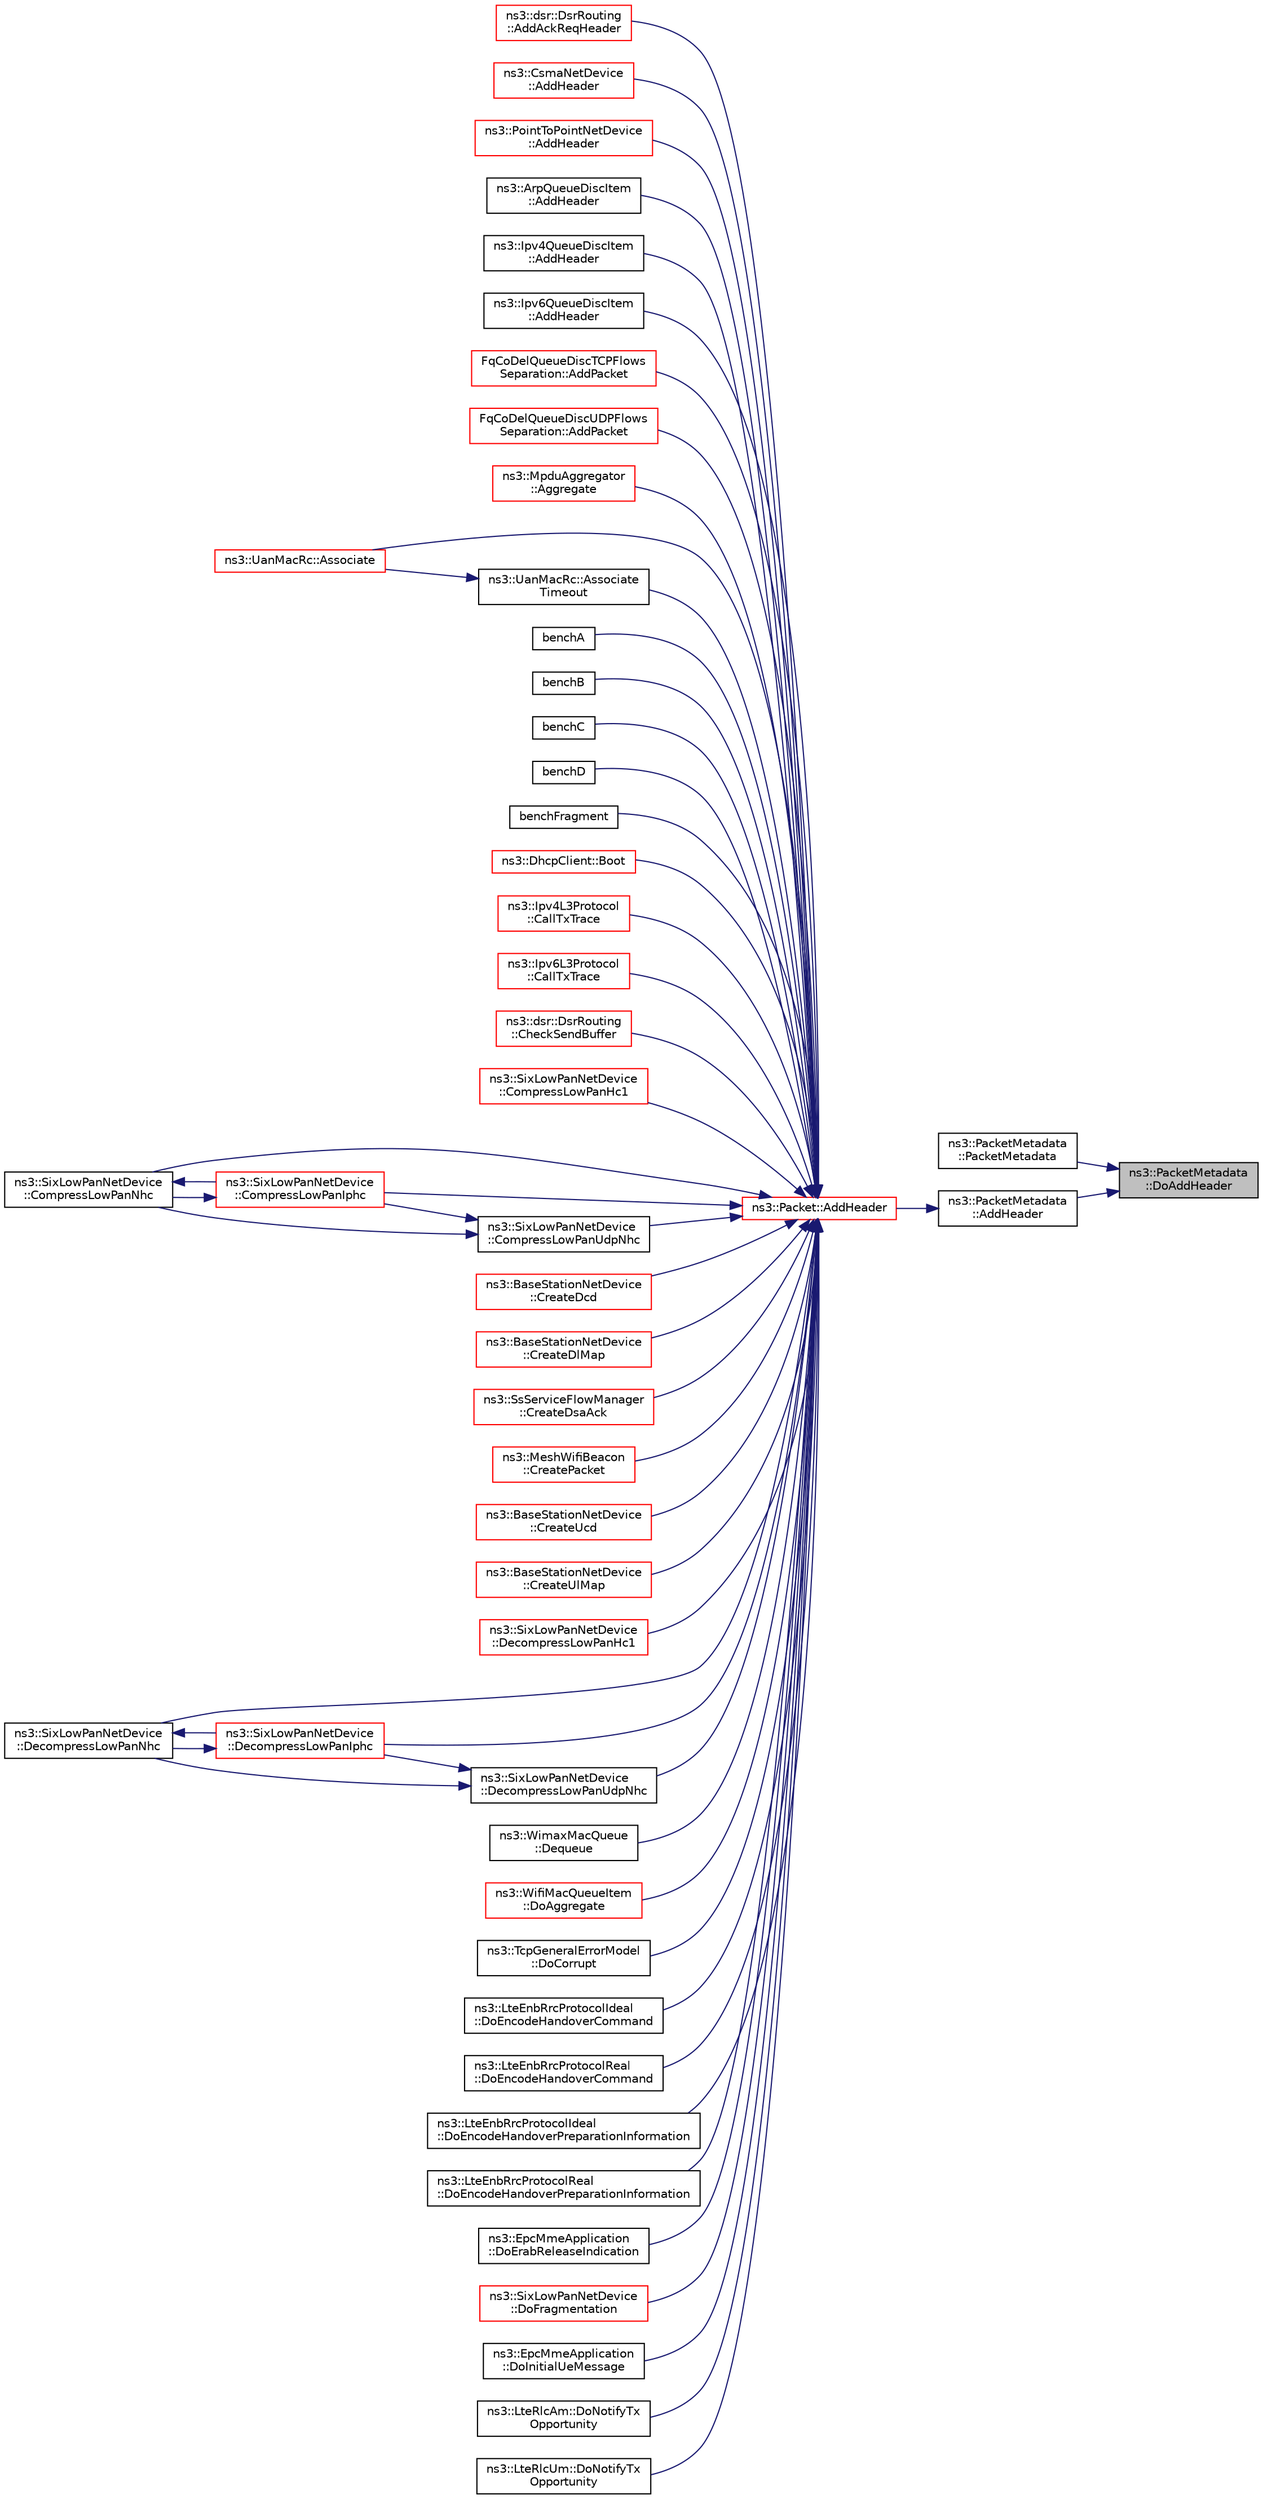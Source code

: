 digraph "ns3::PacketMetadata::DoAddHeader"
{
 // LATEX_PDF_SIZE
  edge [fontname="Helvetica",fontsize="10",labelfontname="Helvetica",labelfontsize="10"];
  node [fontname="Helvetica",fontsize="10",shape=record];
  rankdir="RL";
  Node1 [label="ns3::PacketMetadata\l::DoAddHeader",height=0.2,width=0.4,color="black", fillcolor="grey75", style="filled", fontcolor="black",tooltip="Add an header."];
  Node1 -> Node2 [dir="back",color="midnightblue",fontsize="10",style="solid",fontname="Helvetica"];
  Node2 [label="ns3::PacketMetadata\l::PacketMetadata",height=0.2,width=0.4,color="black", fillcolor="white", style="filled",URL="$classns3_1_1_packet_metadata.html#a3c1a7bc063be52d90c9bdf7dbbcfeff7",tooltip="Constructor."];
  Node1 -> Node3 [dir="back",color="midnightblue",fontsize="10",style="solid",fontname="Helvetica"];
  Node3 [label="ns3::PacketMetadata\l::AddHeader",height=0.2,width=0.4,color="black", fillcolor="white", style="filled",URL="$classns3_1_1_packet_metadata.html#abdce736c4c5f647242f0808c0d2f9249",tooltip="Add an header."];
  Node3 -> Node4 [dir="back",color="midnightblue",fontsize="10",style="solid",fontname="Helvetica"];
  Node4 [label="ns3::Packet::AddHeader",height=0.2,width=0.4,color="red", fillcolor="white", style="filled",URL="$classns3_1_1_packet.html#a465108c595a0bc592095cbcab1832ed8",tooltip="Add header to this packet."];
  Node4 -> Node5 [dir="back",color="midnightblue",fontsize="10",style="solid",fontname="Helvetica"];
  Node5 [label="ns3::dsr::DsrRouting\l::AddAckReqHeader",height=0.2,width=0.4,color="red", fillcolor="white", style="filled",URL="$classns3_1_1dsr_1_1_dsr_routing.html#a8ce910f1c56dc238ff98117c784c4541",tooltip="This function is called to add ack request header for network acknowledgement."];
  Node4 -> Node28 [dir="back",color="midnightblue",fontsize="10",style="solid",fontname="Helvetica"];
  Node28 [label="ns3::CsmaNetDevice\l::AddHeader",height=0.2,width=0.4,color="red", fillcolor="white", style="filled",URL="$classns3_1_1_csma_net_device.html#a736bf6ce5851ace677f8fc693a92855c",tooltip="Adds the necessary headers and trailers to a packet of data in order to respect the packet type."];
  Node4 -> Node31 [dir="back",color="midnightblue",fontsize="10",style="solid",fontname="Helvetica"];
  Node31 [label="ns3::PointToPointNetDevice\l::AddHeader",height=0.2,width=0.4,color="red", fillcolor="white", style="filled",URL="$classns3_1_1_point_to_point_net_device.html#a041de407f1f7fac39ba2c961f857fedb",tooltip="Adds the necessary headers and trailers to a packet of data in order to respect the protocol implemen..."];
  Node4 -> Node33 [dir="back",color="midnightblue",fontsize="10",style="solid",fontname="Helvetica"];
  Node33 [label="ns3::ArpQueueDiscItem\l::AddHeader",height=0.2,width=0.4,color="black", fillcolor="white", style="filled",URL="$classns3_1_1_arp_queue_disc_item.html#a7bf1c37bc6b9af40c9fe16bfb4a92fcc",tooltip="Add the header to the packet."];
  Node4 -> Node34 [dir="back",color="midnightblue",fontsize="10",style="solid",fontname="Helvetica"];
  Node34 [label="ns3::Ipv4QueueDiscItem\l::AddHeader",height=0.2,width=0.4,color="black", fillcolor="white", style="filled",URL="$classns3_1_1_ipv4_queue_disc_item.html#a935709924d746dddbdc4d82e7a4a751d",tooltip="Add the header to the packet."];
  Node4 -> Node35 [dir="back",color="midnightblue",fontsize="10",style="solid",fontname="Helvetica"];
  Node35 [label="ns3::Ipv6QueueDiscItem\l::AddHeader",height=0.2,width=0.4,color="black", fillcolor="white", style="filled",URL="$classns3_1_1_ipv6_queue_disc_item.html#a265d5b2e270107d4a243b0af10f01ac7",tooltip="Add the header to the packet."];
  Node4 -> Node36 [dir="back",color="midnightblue",fontsize="10",style="solid",fontname="Helvetica"];
  Node36 [label="FqCoDelQueueDiscTCPFlows\lSeparation::AddPacket",height=0.2,width=0.4,color="red", fillcolor="white", style="filled",URL="$class_fq_co_del_queue_disc_t_c_p_flows_separation.html#ae3d3e59d786d4cc53a9140ac1a870a4b",tooltip=" "];
  Node4 -> Node38 [dir="back",color="midnightblue",fontsize="10",style="solid",fontname="Helvetica"];
  Node38 [label="FqCoDelQueueDiscUDPFlows\lSeparation::AddPacket",height=0.2,width=0.4,color="red", fillcolor="white", style="filled",URL="$class_fq_co_del_queue_disc_u_d_p_flows_separation.html#a632c0fbc4d46616fedb0b9ab9f75e769",tooltip=" "];
  Node4 -> Node40 [dir="back",color="midnightblue",fontsize="10",style="solid",fontname="Helvetica"];
  Node40 [label="ns3::MpduAggregator\l::Aggregate",height=0.2,width=0.4,color="red", fillcolor="white", style="filled",URL="$classns3_1_1_mpdu_aggregator.html#a8e4e158ca23bbd3141f8c584dcb7a5dc",tooltip="Aggregate an MPDU to an A-MPDU."];
  Node4 -> Node74 [dir="back",color="midnightblue",fontsize="10",style="solid",fontname="Helvetica"];
  Node74 [label="ns3::UanMacRc::Associate",height=0.2,width=0.4,color="red", fillcolor="white", style="filled",URL="$classns3_1_1_uan_mac_rc.html#ad0c89fbba2f362b7915cd33809cbad14",tooltip="Associate with a gateway by sending the first GWPING."];
  Node4 -> Node76 [dir="back",color="midnightblue",fontsize="10",style="solid",fontname="Helvetica"];
  Node76 [label="ns3::UanMacRc::Associate\lTimeout",height=0.2,width=0.4,color="black", fillcolor="white", style="filled",URL="$classns3_1_1_uan_mac_rc.html#af23682ff6db736c6a2c9eceae8252cd2",tooltip="Periodically retry association."];
  Node76 -> Node74 [dir="back",color="midnightblue",fontsize="10",style="solid",fontname="Helvetica"];
  Node4 -> Node77 [dir="back",color="midnightblue",fontsize="10",style="solid",fontname="Helvetica"];
  Node77 [label="benchA",height=0.2,width=0.4,color="black", fillcolor="white", style="filled",URL="$bench-packets_8cc.html#a8dec890013c3163ad1ef5504b69c6649",tooltip=" "];
  Node4 -> Node78 [dir="back",color="midnightblue",fontsize="10",style="solid",fontname="Helvetica"];
  Node78 [label="benchB",height=0.2,width=0.4,color="black", fillcolor="white", style="filled",URL="$bench-packets_8cc.html#a23d31548f9c46cb96e61b348dd0866f4",tooltip=" "];
  Node4 -> Node79 [dir="back",color="midnightblue",fontsize="10",style="solid",fontname="Helvetica"];
  Node79 [label="benchC",height=0.2,width=0.4,color="black", fillcolor="white", style="filled",URL="$bench-packets_8cc.html#a5613722f6b404b5eab9952d35cb27aea",tooltip=" "];
  Node4 -> Node80 [dir="back",color="midnightblue",fontsize="10",style="solid",fontname="Helvetica"];
  Node80 [label="benchD",height=0.2,width=0.4,color="black", fillcolor="white", style="filled",URL="$bench-packets_8cc.html#a634d9ba79419175aa50058585770b0b6",tooltip=" "];
  Node4 -> Node81 [dir="back",color="midnightblue",fontsize="10",style="solid",fontname="Helvetica"];
  Node81 [label="benchFragment",height=0.2,width=0.4,color="black", fillcolor="white", style="filled",URL="$bench-packets_8cc.html#a6cabc7d91c4117351e595e4bb94b141d",tooltip=" "];
  Node4 -> Node82 [dir="back",color="midnightblue",fontsize="10",style="solid",fontname="Helvetica"];
  Node82 [label="ns3::DhcpClient::Boot",height=0.2,width=0.4,color="red", fillcolor="white", style="filled",URL="$classns3_1_1_dhcp_client.html#a722283f15dedcb758b71d9846867e16e",tooltip="Sends DHCP DISCOVER and changes the client state to WAIT_OFFER."];
  Node4 -> Node91 [dir="back",color="midnightblue",fontsize="10",style="solid",fontname="Helvetica"];
  Node91 [label="ns3::Ipv4L3Protocol\l::CallTxTrace",height=0.2,width=0.4,color="red", fillcolor="white", style="filled",URL="$classns3_1_1_ipv4_l3_protocol.html#a04cbb7540c6f22a2870f118715b6a703",tooltip="Make a copy of the packet, add the header and invoke the TX trace callback."];
  Node4 -> Node104 [dir="back",color="midnightblue",fontsize="10",style="solid",fontname="Helvetica"];
  Node104 [label="ns3::Ipv6L3Protocol\l::CallTxTrace",height=0.2,width=0.4,color="red", fillcolor="white", style="filled",URL="$classns3_1_1_ipv6_l3_protocol.html#a40e29e34a97639ad1caad6b64e732454",tooltip="Make a copy of the packet, add the header and invoke the TX trace callback."];
  Node4 -> Node7 [dir="back",color="midnightblue",fontsize="10",style="solid",fontname="Helvetica"];
  Node7 [label="ns3::dsr::DsrRouting\l::CheckSendBuffer",height=0.2,width=0.4,color="red", fillcolor="white", style="filled",URL="$classns3_1_1dsr_1_1_dsr_routing.html#a03ace9023e9fe58434dc004123c7d9e0",tooltip="Check the send buffer of packets with route when send buffer timer expire."];
  Node4 -> Node114 [dir="back",color="midnightblue",fontsize="10",style="solid",fontname="Helvetica"];
  Node114 [label="ns3::SixLowPanNetDevice\l::CompressLowPanHc1",height=0.2,width=0.4,color="red", fillcolor="white", style="filled",URL="$classns3_1_1_six_low_pan_net_device.html#a0e1957fbfb793cd011b4b3f89c550b8f",tooltip="Compress the headers according to HC1 compression."];
  Node4 -> Node118 [dir="back",color="midnightblue",fontsize="10",style="solid",fontname="Helvetica"];
  Node118 [label="ns3::SixLowPanNetDevice\l::CompressLowPanIphc",height=0.2,width=0.4,color="red", fillcolor="white", style="filled",URL="$classns3_1_1_six_low_pan_net_device.html#a67bf1501ba018d90c5bdb442371a3722",tooltip="Compress the headers according to IPHC compression."];
  Node118 -> Node119 [dir="back",color="midnightblue",fontsize="10",style="solid",fontname="Helvetica"];
  Node119 [label="ns3::SixLowPanNetDevice\l::CompressLowPanNhc",height=0.2,width=0.4,color="black", fillcolor="white", style="filled",URL="$classns3_1_1_six_low_pan_net_device.html#a41d34fd1612e7e6911614fadfef6ab67",tooltip="Compress the headers according to NHC compression."];
  Node119 -> Node118 [dir="back",color="midnightblue",fontsize="10",style="solid",fontname="Helvetica"];
  Node4 -> Node119 [dir="back",color="midnightblue",fontsize="10",style="solid",fontname="Helvetica"];
  Node4 -> Node120 [dir="back",color="midnightblue",fontsize="10",style="solid",fontname="Helvetica"];
  Node120 [label="ns3::SixLowPanNetDevice\l::CompressLowPanUdpNhc",height=0.2,width=0.4,color="black", fillcolor="white", style="filled",URL="$classns3_1_1_six_low_pan_net_device.html#aa163cb1c6e2c82e208692f9bae9b5189",tooltip="Compress the headers according to NHC compression."];
  Node120 -> Node118 [dir="back",color="midnightblue",fontsize="10",style="solid",fontname="Helvetica"];
  Node120 -> Node119 [dir="back",color="midnightblue",fontsize="10",style="solid",fontname="Helvetica"];
  Node4 -> Node121 [dir="back",color="midnightblue",fontsize="10",style="solid",fontname="Helvetica"];
  Node121 [label="ns3::BaseStationNetDevice\l::CreateDcd",height=0.2,width=0.4,color="red", fillcolor="white", style="filled",URL="$classns3_1_1_base_station_net_device.html#a4228fe5a44d28453e2a1188ac4d31e8d",tooltip="Create DCD."];
  Node4 -> Node131 [dir="back",color="midnightblue",fontsize="10",style="solid",fontname="Helvetica"];
  Node131 [label="ns3::BaseStationNetDevice\l::CreateDlMap",height=0.2,width=0.4,color="red", fillcolor="white", style="filled",URL="$classns3_1_1_base_station_net_device.html#ab03962233fca4f8e6581c87ce34b8170",tooltip="Create DL map."];
  Node4 -> Node132 [dir="back",color="midnightblue",fontsize="10",style="solid",fontname="Helvetica"];
  Node132 [label="ns3::SsServiceFlowManager\l::CreateDsaAck",height=0.2,width=0.4,color="red", fillcolor="white", style="filled",URL="$classns3_1_1_ss_service_flow_manager.html#aa1284d53599ef6f1c4ba3f7dd3ac8f09",tooltip="Create DSA ack."];
  Node4 -> Node134 [dir="back",color="midnightblue",fontsize="10",style="solid",fontname="Helvetica"];
  Node134 [label="ns3::MeshWifiBeacon\l::CreatePacket",height=0.2,width=0.4,color="red", fillcolor="white", style="filled",URL="$classns3_1_1_mesh_wifi_beacon.html#a826279378f1756d0f201bae17bbdae90",tooltip="Create frame = { beacon header + all information elements sorted by ElementId () }."];
  Node4 -> Node139 [dir="back",color="midnightblue",fontsize="10",style="solid",fontname="Helvetica"];
  Node139 [label="ns3::BaseStationNetDevice\l::CreateUcd",height=0.2,width=0.4,color="red", fillcolor="white", style="filled",URL="$classns3_1_1_base_station_net_device.html#abdd5d28aac407818503b3ffae29bd1de",tooltip="Create UCD."];
  Node4 -> Node140 [dir="back",color="midnightblue",fontsize="10",style="solid",fontname="Helvetica"];
  Node140 [label="ns3::BaseStationNetDevice\l::CreateUlMap",height=0.2,width=0.4,color="red", fillcolor="white", style="filled",URL="$classns3_1_1_base_station_net_device.html#a73d0eb6a57169fc627126d2e37de9f20",tooltip="Create UL map."];
  Node4 -> Node141 [dir="back",color="midnightblue",fontsize="10",style="solid",fontname="Helvetica"];
  Node141 [label="ns3::SixLowPanNetDevice\l::DecompressLowPanHc1",height=0.2,width=0.4,color="red", fillcolor="white", style="filled",URL="$classns3_1_1_six_low_pan_net_device.html#a649ef9717609424699311ea61c8e3fc8",tooltip="Decompress the headers according to HC1 compression."];
  Node4 -> Node145 [dir="back",color="midnightblue",fontsize="10",style="solid",fontname="Helvetica"];
  Node145 [label="ns3::SixLowPanNetDevice\l::DecompressLowPanIphc",height=0.2,width=0.4,color="red", fillcolor="white", style="filled",URL="$classns3_1_1_six_low_pan_net_device.html#ae861be68db1b554cc3e5ea5e263b12ed",tooltip="Decompress the headers according to IPHC compression."];
  Node145 -> Node146 [dir="back",color="midnightblue",fontsize="10",style="solid",fontname="Helvetica"];
  Node146 [label="ns3::SixLowPanNetDevice\l::DecompressLowPanNhc",height=0.2,width=0.4,color="black", fillcolor="white", style="filled",URL="$classns3_1_1_six_low_pan_net_device.html#af69701425fa2e02ab4a7fdcd1db99cc8",tooltip="Decompress the headers according to NHC compression."];
  Node146 -> Node145 [dir="back",color="midnightblue",fontsize="10",style="solid",fontname="Helvetica"];
  Node4 -> Node146 [dir="back",color="midnightblue",fontsize="10",style="solid",fontname="Helvetica"];
  Node4 -> Node147 [dir="back",color="midnightblue",fontsize="10",style="solid",fontname="Helvetica"];
  Node147 [label="ns3::SixLowPanNetDevice\l::DecompressLowPanUdpNhc",height=0.2,width=0.4,color="black", fillcolor="white", style="filled",URL="$classns3_1_1_six_low_pan_net_device.html#a0b31fbe0bdc3a4dd59b9f7426aec8ed8",tooltip="Decompress the headers according to NHC compression."];
  Node147 -> Node145 [dir="back",color="midnightblue",fontsize="10",style="solid",fontname="Helvetica"];
  Node147 -> Node146 [dir="back",color="midnightblue",fontsize="10",style="solid",fontname="Helvetica"];
  Node4 -> Node148 [dir="back",color="midnightblue",fontsize="10",style="solid",fontname="Helvetica"];
  Node148 [label="ns3::WimaxMacQueue\l::Dequeue",height=0.2,width=0.4,color="black", fillcolor="white", style="filled",URL="$classns3_1_1_wimax_mac_queue.html#a4043c5bb643fbac159a09d19a6e4bb7b",tooltip="Dequeue a packet of type packetType from the queue."];
  Node4 -> Node149 [dir="back",color="midnightblue",fontsize="10",style="solid",fontname="Helvetica"];
  Node149 [label="ns3::WifiMacQueueItem\l::DoAggregate",height=0.2,width=0.4,color="red", fillcolor="white", style="filled",URL="$classns3_1_1_wifi_mac_queue_item.html#a6000ff915d70a940ac16fa35ee2fe933",tooltip="Aggregate the MSDU contained in the given MPDU to this MPDU (thus constituting an A-MSDU)."];
  Node4 -> Node151 [dir="back",color="midnightblue",fontsize="10",style="solid",fontname="Helvetica"];
  Node151 [label="ns3::TcpGeneralErrorModel\l::DoCorrupt",height=0.2,width=0.4,color="black", fillcolor="white", style="filled",URL="$classns3_1_1_tcp_general_error_model.html#a45cf0b37801164078eb0643dfe388468",tooltip="Corrupt a packet according to the specified model."];
  Node4 -> Node152 [dir="back",color="midnightblue",fontsize="10",style="solid",fontname="Helvetica"];
  Node152 [label="ns3::LteEnbRrcProtocolIdeal\l::DoEncodeHandoverCommand",height=0.2,width=0.4,color="black", fillcolor="white", style="filled",URL="$classns3_1_1_lte_enb_rrc_protocol_ideal.html#aeb517ca9c04eeb7c2a7aecf22e49557f",tooltip="Encode handover command function."];
  Node4 -> Node153 [dir="back",color="midnightblue",fontsize="10",style="solid",fontname="Helvetica"];
  Node153 [label="ns3::LteEnbRrcProtocolReal\l::DoEncodeHandoverCommand",height=0.2,width=0.4,color="black", fillcolor="white", style="filled",URL="$classns3_1_1_lte_enb_rrc_protocol_real.html#a94a7341d7b0af2399ceb99a9af8ff9e6",tooltip="Encode handover command function."];
  Node4 -> Node154 [dir="back",color="midnightblue",fontsize="10",style="solid",fontname="Helvetica"];
  Node154 [label="ns3::LteEnbRrcProtocolIdeal\l::DoEncodeHandoverPreparationInformation",height=0.2,width=0.4,color="black", fillcolor="white", style="filled",URL="$classns3_1_1_lte_enb_rrc_protocol_ideal.html#a9c87a6df78ca2e278e703b60a8baf0a9",tooltip="Encode handover preparation information function."];
  Node4 -> Node155 [dir="back",color="midnightblue",fontsize="10",style="solid",fontname="Helvetica"];
  Node155 [label="ns3::LteEnbRrcProtocolReal\l::DoEncodeHandoverPreparationInformation",height=0.2,width=0.4,color="black", fillcolor="white", style="filled",URL="$classns3_1_1_lte_enb_rrc_protocol_real.html#ab7f715c87f35d6d5b84c75b272a532d8",tooltip="Encode handover preparation information function."];
  Node4 -> Node156 [dir="back",color="midnightblue",fontsize="10",style="solid",fontname="Helvetica"];
  Node156 [label="ns3::EpcMmeApplication\l::DoErabReleaseIndication",height=0.2,width=0.4,color="black", fillcolor="white", style="filled",URL="$classns3_1_1_epc_mme_application.html#a5e2d4778b2dad47b52cffee327f39968",tooltip="Process ERAB Release Indication received from an eNB."];
  Node4 -> Node157 [dir="back",color="midnightblue",fontsize="10",style="solid",fontname="Helvetica"];
  Node157 [label="ns3::SixLowPanNetDevice\l::DoFragmentation",height=0.2,width=0.4,color="red", fillcolor="white", style="filled",URL="$classns3_1_1_six_low_pan_net_device.html#a88e96024b9eb0c0184c9c1ef26e3aa16",tooltip="Performs a packet fragmentation."];
  Node4 -> Node158 [dir="back",color="midnightblue",fontsize="10",style="solid",fontname="Helvetica"];
  Node158 [label="ns3::EpcMmeApplication\l::DoInitialUeMessage",height=0.2,width=0.4,color="black", fillcolor="white", style="filled",URL="$classns3_1_1_epc_mme_application.html#a550a2feeb9c3395569cce3ae0cabaec6",tooltip="Process the S1 Initial UE Message received from an eNB."];
  Node4 -> Node159 [dir="back",color="midnightblue",fontsize="10",style="solid",fontname="Helvetica"];
  Node159 [label="ns3::LteRlcAm::DoNotifyTx\lOpportunity",height=0.2,width=0.4,color="black", fillcolor="white", style="filled",URL="$classns3_1_1_lte_rlc_am.html#a529666294956659251df1e79ffd3fca5",tooltip="MAC SAP."];
  Node4 -> Node160 [dir="back",color="midnightblue",fontsize="10",style="solid",fontname="Helvetica"];
  Node160 [label="ns3::LteRlcUm::DoNotifyTx\lOpportunity",height=0.2,width=0.4,color="black", fillcolor="white", style="filled",URL="$classns3_1_1_lte_rlc_um.html#a8d744cea1946d4fe5ecaaf867e51d19a",tooltip="MAC SAP."];
}
